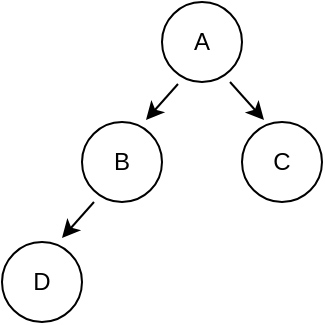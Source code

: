 <mxfile version="24.7.7">
  <diagram name="第 1 页" id="0yjeEngTQqA_D9xydlYo">
    <mxGraphModel dx="1434" dy="819" grid="1" gridSize="10" guides="1" tooltips="1" connect="1" arrows="1" fold="1" page="1" pageScale="1" pageWidth="827" pageHeight="1169" math="0" shadow="0">
      <root>
        <mxCell id="0" />
        <mxCell id="1" parent="0" />
        <mxCell id="T3hblJsC_VW6ChBZ5VcX-1" value="A" style="ellipse;whiteSpace=wrap;html=1;aspect=fixed;" vertex="1" parent="1">
          <mxGeometry x="260" y="210" width="40" height="40" as="geometry" />
        </mxCell>
        <mxCell id="T3hblJsC_VW6ChBZ5VcX-2" value="B" style="ellipse;whiteSpace=wrap;html=1;aspect=fixed;" vertex="1" parent="1">
          <mxGeometry x="220" y="270" width="40" height="40" as="geometry" />
        </mxCell>
        <mxCell id="T3hblJsC_VW6ChBZ5VcX-3" value="C" style="ellipse;whiteSpace=wrap;html=1;aspect=fixed;" vertex="1" parent="1">
          <mxGeometry x="300" y="270" width="40" height="40" as="geometry" />
        </mxCell>
        <mxCell id="T3hblJsC_VW6ChBZ5VcX-4" value="D" style="ellipse;whiteSpace=wrap;html=1;aspect=fixed;" vertex="1" parent="1">
          <mxGeometry x="180" y="330" width="40" height="40" as="geometry" />
        </mxCell>
        <mxCell id="T3hblJsC_VW6ChBZ5VcX-7" value="" style="endArrow=classic;html=1;rounded=0;entryX=0.8;entryY=-0.025;entryDx=0;entryDy=0;entryPerimeter=0;exitX=0.2;exitY=1.025;exitDx=0;exitDy=0;exitPerimeter=0;" edge="1" parent="1" source="T3hblJsC_VW6ChBZ5VcX-1" target="T3hblJsC_VW6ChBZ5VcX-2">
          <mxGeometry width="50" height="50" relative="1" as="geometry">
            <mxPoint x="274" y="255" as="sourcePoint" />
            <mxPoint x="244" y="275" as="targetPoint" />
          </mxGeometry>
        </mxCell>
        <mxCell id="T3hblJsC_VW6ChBZ5VcX-8" value="" style="endArrow=classic;html=1;rounded=0;exitX=0.275;exitY=-0.025;exitDx=0;exitDy=0;exitPerimeter=0;entryX=0.275;entryY=-0.025;entryDx=0;entryDy=0;entryPerimeter=0;" edge="1" parent="1" target="T3hblJsC_VW6ChBZ5VcX-3">
          <mxGeometry width="50" height="50" relative="1" as="geometry">
            <mxPoint x="294" y="250" as="sourcePoint" />
            <mxPoint x="320" y="276" as="targetPoint" />
          </mxGeometry>
        </mxCell>
        <mxCell id="T3hblJsC_VW6ChBZ5VcX-9" value="" style="endArrow=classic;html=1;rounded=0;entryX=0.2;entryY=1.025;entryDx=0;entryDy=0;entryPerimeter=0;exitX=0.8;exitY=-0.025;exitDx=0;exitDy=0;exitPerimeter=0;" edge="1" parent="1">
          <mxGeometry width="50" height="50" relative="1" as="geometry">
            <mxPoint x="226" y="310" as="sourcePoint" />
            <mxPoint x="210" y="328" as="targetPoint" />
          </mxGeometry>
        </mxCell>
      </root>
    </mxGraphModel>
  </diagram>
</mxfile>
